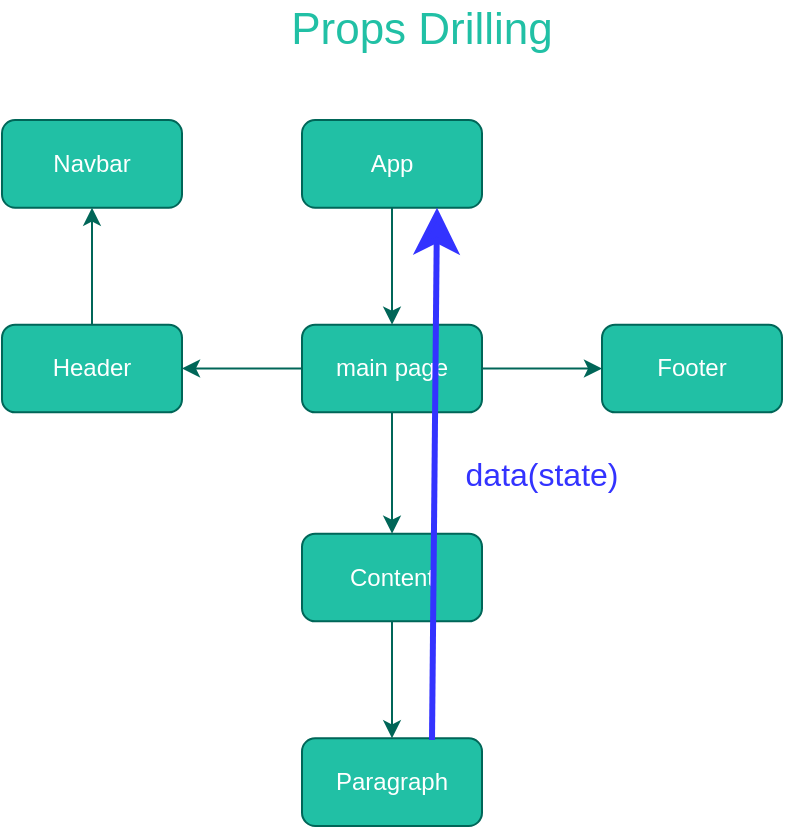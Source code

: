 <mxfile version="20.2.8" type="device"><diagram id="9NnJKIscrdNfO5E7OtOT" name="Page-1"><mxGraphModel dx="887" dy="568" grid="1" gridSize="10" guides="1" tooltips="1" connect="1" arrows="1" fold="1" page="1" pageScale="1" pageWidth="1169" pageHeight="827" math="0" shadow="0"><root><mxCell id="0"/><mxCell id="1" parent="0"/><mxCell id="-aoH8xzWjbbMGTZUeOxz-18" value="Props Drilling" style="text;html=1;strokeColor=none;fillColor=none;align=center;verticalAlign=middle;whiteSpace=wrap;rounded=0;fontSize=22;fontColor=#21C0A5;labelBorderColor=none;" vertex="1" parent="1"><mxGeometry x="280" y="30" width="240" height="30" as="geometry"/></mxCell><mxCell id="-aoH8xzWjbbMGTZUeOxz-1" value="App" style="rounded=1;whiteSpace=wrap;html=1;fillColor=#21C0A5;strokeColor=#006658;fontColor=#FFFFFF;" vertex="1" parent="1"><mxGeometry x="340" y="90" width="90" height="43.851" as="geometry"/></mxCell><mxCell id="-aoH8xzWjbbMGTZUeOxz-2" value="main page" style="whiteSpace=wrap;html=1;rounded=1;fillColor=#21C0A5;strokeColor=#006658;fontColor=#FFFFFF;" vertex="1" parent="1"><mxGeometry x="340" y="192.319" width="90" height="43.851" as="geometry"/></mxCell><mxCell id="-aoH8xzWjbbMGTZUeOxz-3" value="" style="edgeStyle=orthogonalEdgeStyle;rounded=1;orthogonalLoop=1;jettySize=auto;html=1;strokeColor=#006658;fontColor=#FFFFFF;curved=1;" edge="1" parent="1" source="-aoH8xzWjbbMGTZUeOxz-1" target="-aoH8xzWjbbMGTZUeOxz-2"><mxGeometry relative="1" as="geometry"/></mxCell><mxCell id="-aoH8xzWjbbMGTZUeOxz-4" value="Header" style="whiteSpace=wrap;html=1;rounded=1;fillColor=#21C0A5;strokeColor=#006658;fontColor=#FFFFFF;" vertex="1" parent="1"><mxGeometry x="190" y="192.319" width="90" height="43.851" as="geometry"/></mxCell><mxCell id="-aoH8xzWjbbMGTZUeOxz-5" value="" style="edgeStyle=orthogonalEdgeStyle;rounded=1;orthogonalLoop=1;jettySize=auto;html=1;strokeColor=#006658;fontColor=#FFFFFF;curved=1;" edge="1" parent="1" source="-aoH8xzWjbbMGTZUeOxz-2" target="-aoH8xzWjbbMGTZUeOxz-4"><mxGeometry relative="1" as="geometry"/></mxCell><mxCell id="-aoH8xzWjbbMGTZUeOxz-6" value="Footer" style="whiteSpace=wrap;html=1;rounded=1;fillColor=#21C0A5;strokeColor=#006658;fontColor=#FFFFFF;" vertex="1" parent="1"><mxGeometry x="490" y="192.319" width="90" height="43.851" as="geometry"/></mxCell><mxCell id="-aoH8xzWjbbMGTZUeOxz-7" value="" style="edgeStyle=orthogonalEdgeStyle;rounded=1;orthogonalLoop=1;jettySize=auto;html=1;strokeColor=#006658;fontColor=#FFFFFF;curved=1;" edge="1" parent="1" source="-aoH8xzWjbbMGTZUeOxz-2" target="-aoH8xzWjbbMGTZUeOxz-6"><mxGeometry relative="1" as="geometry"/></mxCell><mxCell id="-aoH8xzWjbbMGTZUeOxz-9" value="Content" style="whiteSpace=wrap;html=1;rounded=1;fillColor=#21C0A5;strokeColor=#006658;fontColor=#FFFFFF;" vertex="1" parent="1"><mxGeometry x="340" y="296.83" width="90" height="43.851" as="geometry"/></mxCell><mxCell id="-aoH8xzWjbbMGTZUeOxz-10" value="" style="edgeStyle=orthogonalEdgeStyle;rounded=1;orthogonalLoop=1;jettySize=auto;html=1;strokeColor=#006658;fontColor=#FFFFFF;curved=1;" edge="1" parent="1" source="-aoH8xzWjbbMGTZUeOxz-2" target="-aoH8xzWjbbMGTZUeOxz-9"><mxGeometry relative="1" as="geometry"/></mxCell><mxCell id="-aoH8xzWjbbMGTZUeOxz-11" value="Navbar" style="whiteSpace=wrap;html=1;rounded=1;fillColor=#21C0A5;strokeColor=#006658;fontColor=#FFFFFF;" vertex="1" parent="1"><mxGeometry x="190" y="90" width="90" height="43.851" as="geometry"/></mxCell><mxCell id="-aoH8xzWjbbMGTZUeOxz-12" value="" style="edgeStyle=orthogonalEdgeStyle;rounded=1;orthogonalLoop=1;jettySize=auto;html=1;strokeColor=#006658;fontColor=#FFFFFF;curved=1;" edge="1" parent="1" source="-aoH8xzWjbbMGTZUeOxz-4" target="-aoH8xzWjbbMGTZUeOxz-11"><mxGeometry relative="1" as="geometry"/></mxCell><mxCell id="-aoH8xzWjbbMGTZUeOxz-13" value="Paragraph" style="whiteSpace=wrap;html=1;rounded=1;fillColor=#21C0A5;strokeColor=#006658;fontColor=#FFFFFF;" vertex="1" parent="1"><mxGeometry x="340" y="399.149" width="90" height="43.851" as="geometry"/></mxCell><mxCell id="-aoH8xzWjbbMGTZUeOxz-14" value="" style="edgeStyle=orthogonalEdgeStyle;rounded=1;orthogonalLoop=1;jettySize=auto;html=1;strokeColor=#006658;fontColor=#FFFFFF;curved=1;" edge="1" parent="1" source="-aoH8xzWjbbMGTZUeOxz-9" target="-aoH8xzWjbbMGTZUeOxz-13"><mxGeometry relative="1" as="geometry"/></mxCell><mxCell id="-aoH8xzWjbbMGTZUeOxz-16" value="" style="endArrow=classic;html=1;rounded=0;fontSize=12;fontColor=#FFFFFF;startSize=14;endSize=14;curved=1;strokeWidth=3;strokeColor=#3333FF;entryX=0.75;entryY=1;entryDx=0;entryDy=0;" edge="1" parent="1" target="-aoH8xzWjbbMGTZUeOxz-1"><mxGeometry width="50" height="50" relative="1" as="geometry"><mxPoint x="405" y="400" as="sourcePoint"/><mxPoint x="405" y="400.149" as="targetPoint"/></mxGeometry></mxCell><mxCell id="-aoH8xzWjbbMGTZUeOxz-17" value="&lt;font color=&quot;#3333ff&quot;&gt;data(state)&lt;/font&gt;" style="text;html=1;strokeColor=none;fillColor=none;align=center;verticalAlign=middle;whiteSpace=wrap;rounded=0;fontSize=16;fontColor=#FFFFFF;" vertex="1" parent="1"><mxGeometry x="430" y="251.5" width="60" height="30" as="geometry"/></mxCell></root></mxGraphModel></diagram></mxfile>